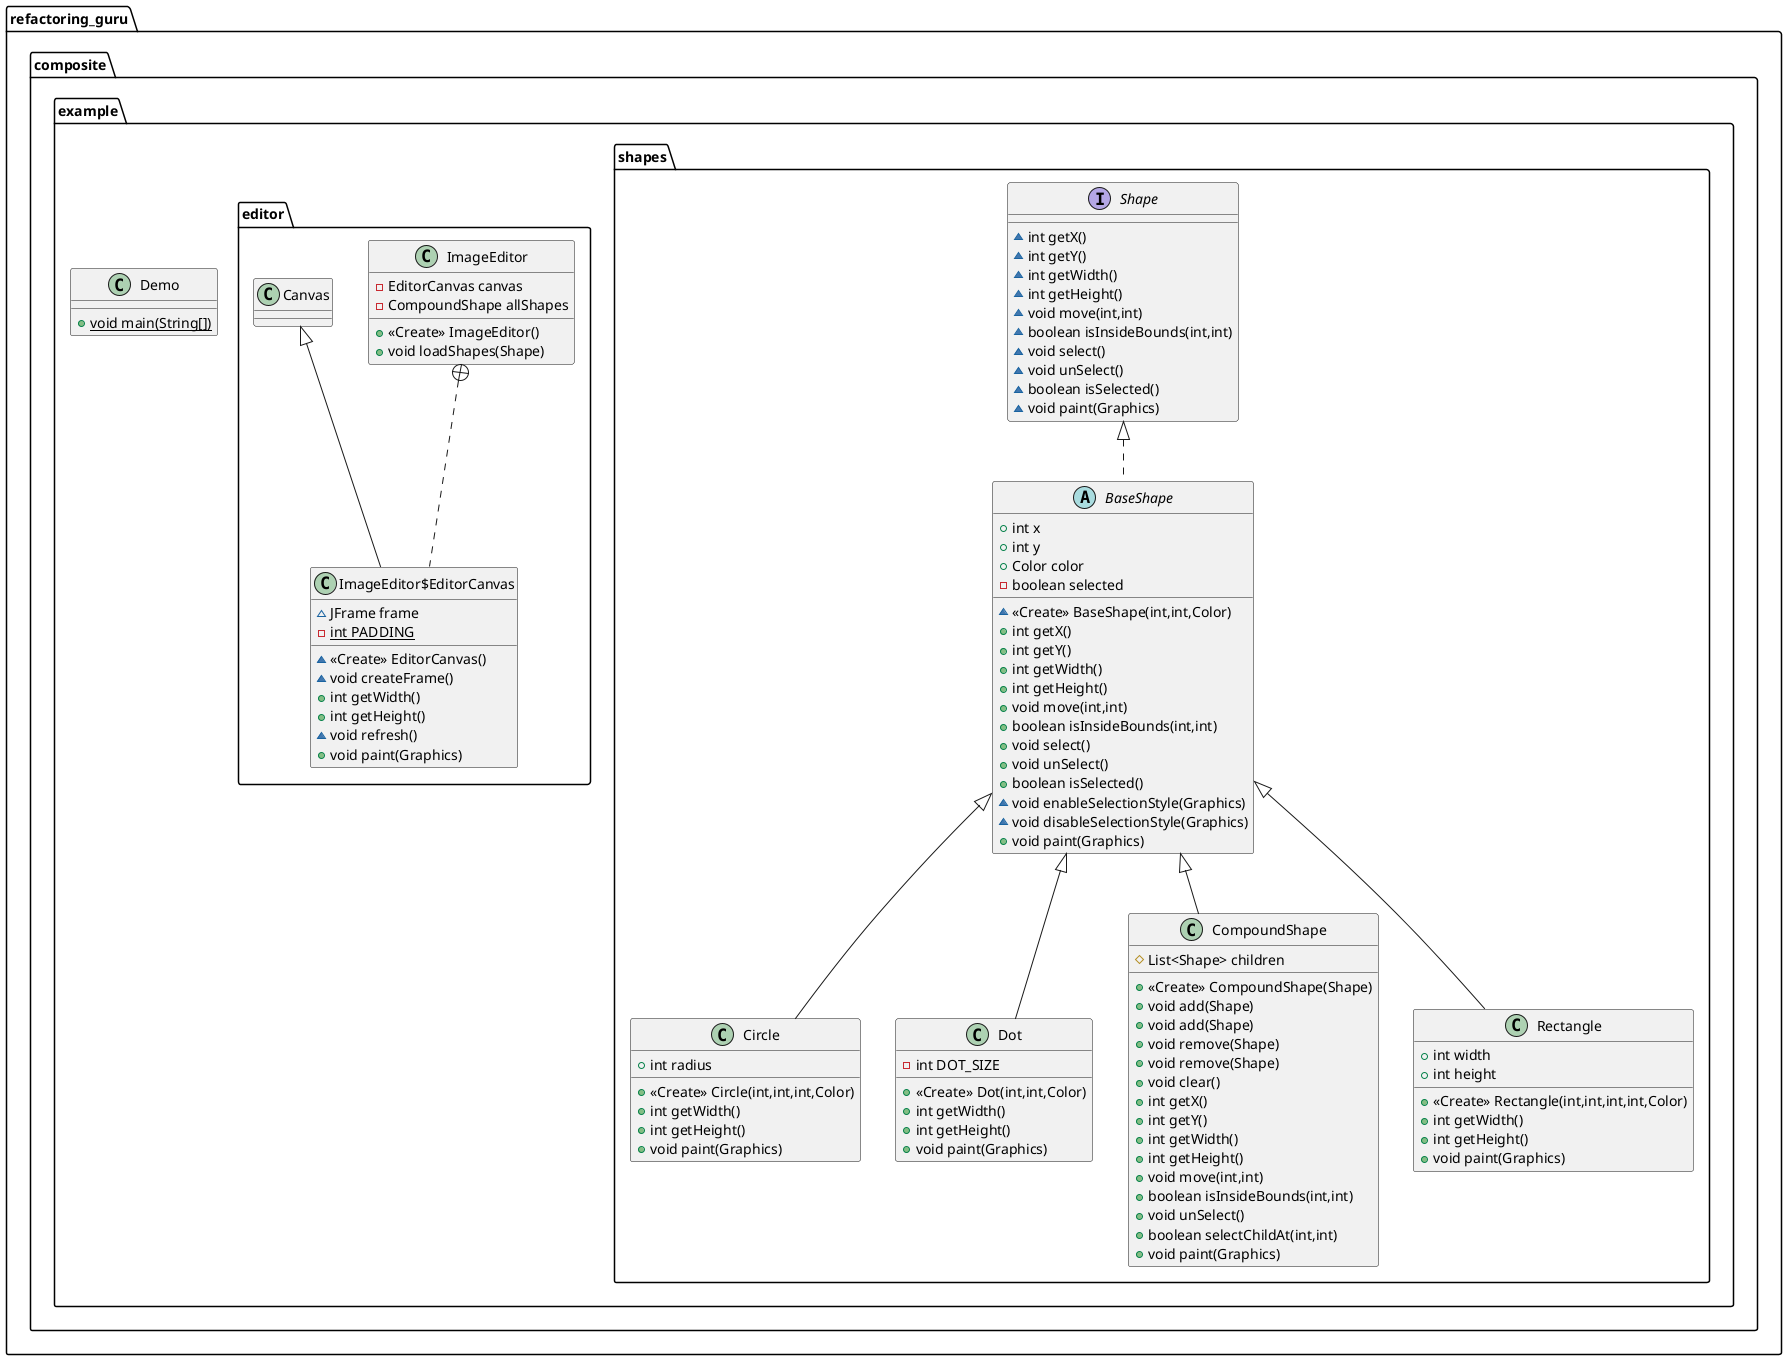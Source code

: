 @startuml
abstract class refactoring_guru.composite.example.shapes.BaseShape {
+ int x
+ int y
+ Color color
- boolean selected
~ <<Create>> BaseShape(int,int,Color)
+ int getX()
+ int getY()
+ int getWidth()
+ int getHeight()
+ void move(int,int)
+ boolean isInsideBounds(int,int)
+ void select()
+ void unSelect()
+ boolean isSelected()
~ void enableSelectionStyle(Graphics)
~ void disableSelectionStyle(Graphics)
+ void paint(Graphics)
}


class refactoring_guru.composite.example.Demo {
+ {static} void main(String[])
}

interface refactoring_guru.composite.example.shapes.Shape {
~ int getX()
~ int getY()
~ int getWidth()
~ int getHeight()
~ void move(int,int)
~ boolean isInsideBounds(int,int)
~ void select()
~ void unSelect()
~ boolean isSelected()
~ void paint(Graphics)
}

class refactoring_guru.composite.example.shapes.Circle {
+ int radius
+ <<Create>> Circle(int,int,int,Color)
+ int getWidth()
+ int getHeight()
+ void paint(Graphics)
}


class refactoring_guru.composite.example.shapes.Dot {
- int DOT_SIZE
+ <<Create>> Dot(int,int,Color)
+ int getWidth()
+ int getHeight()
+ void paint(Graphics)
}


class refactoring_guru.composite.example.shapes.CompoundShape {
# List<Shape> children
+ <<Create>> CompoundShape(Shape)
+ void add(Shape)
+ void add(Shape)
+ void remove(Shape)
+ void remove(Shape)
+ void clear()
+ int getX()
+ int getY()
+ int getWidth()
+ int getHeight()
+ void move(int,int)
+ boolean isInsideBounds(int,int)
+ void unSelect()
+ boolean selectChildAt(int,int)
+ void paint(Graphics)
}


class refactoring_guru.composite.example.shapes.Rectangle {
+ int width
+ int height
+ <<Create>> Rectangle(int,int,int,int,Color)
+ int getWidth()
+ int getHeight()
+ void paint(Graphics)
}


class refactoring_guru.composite.example.editor.ImageEditor {
- EditorCanvas canvas
- CompoundShape allShapes
+ <<Create>> ImageEditor()
+ void loadShapes(Shape)
}


class refactoring_guru.composite.example.editor.ImageEditor$EditorCanvas {
~ JFrame frame
- {static} int PADDING
~ <<Create>> EditorCanvas()
~ void createFrame()
+ int getWidth()
+ int getHeight()
~ void refresh()
+ void paint(Graphics)
}




refactoring_guru.composite.example.shapes.Shape <|.. refactoring_guru.composite.example.shapes.BaseShape
refactoring_guru.composite.example.shapes.BaseShape <|-- refactoring_guru.composite.example.shapes.Circle
refactoring_guru.composite.example.shapes.BaseShape <|-- refactoring_guru.composite.example.shapes.Dot
refactoring_guru.composite.example.shapes.BaseShape <|-- refactoring_guru.composite.example.shapes.CompoundShape
refactoring_guru.composite.example.shapes.BaseShape <|-- refactoring_guru.composite.example.shapes.Rectangle
refactoring_guru.composite.example.editor.ImageEditor +.. refactoring_guru.composite.example.editor.ImageEditor$EditorCanvas
refactoring_guru.composite.example.editor.Canvas <|-- refactoring_guru.composite.example.editor.ImageEditor$EditorCanvas
@enduml
